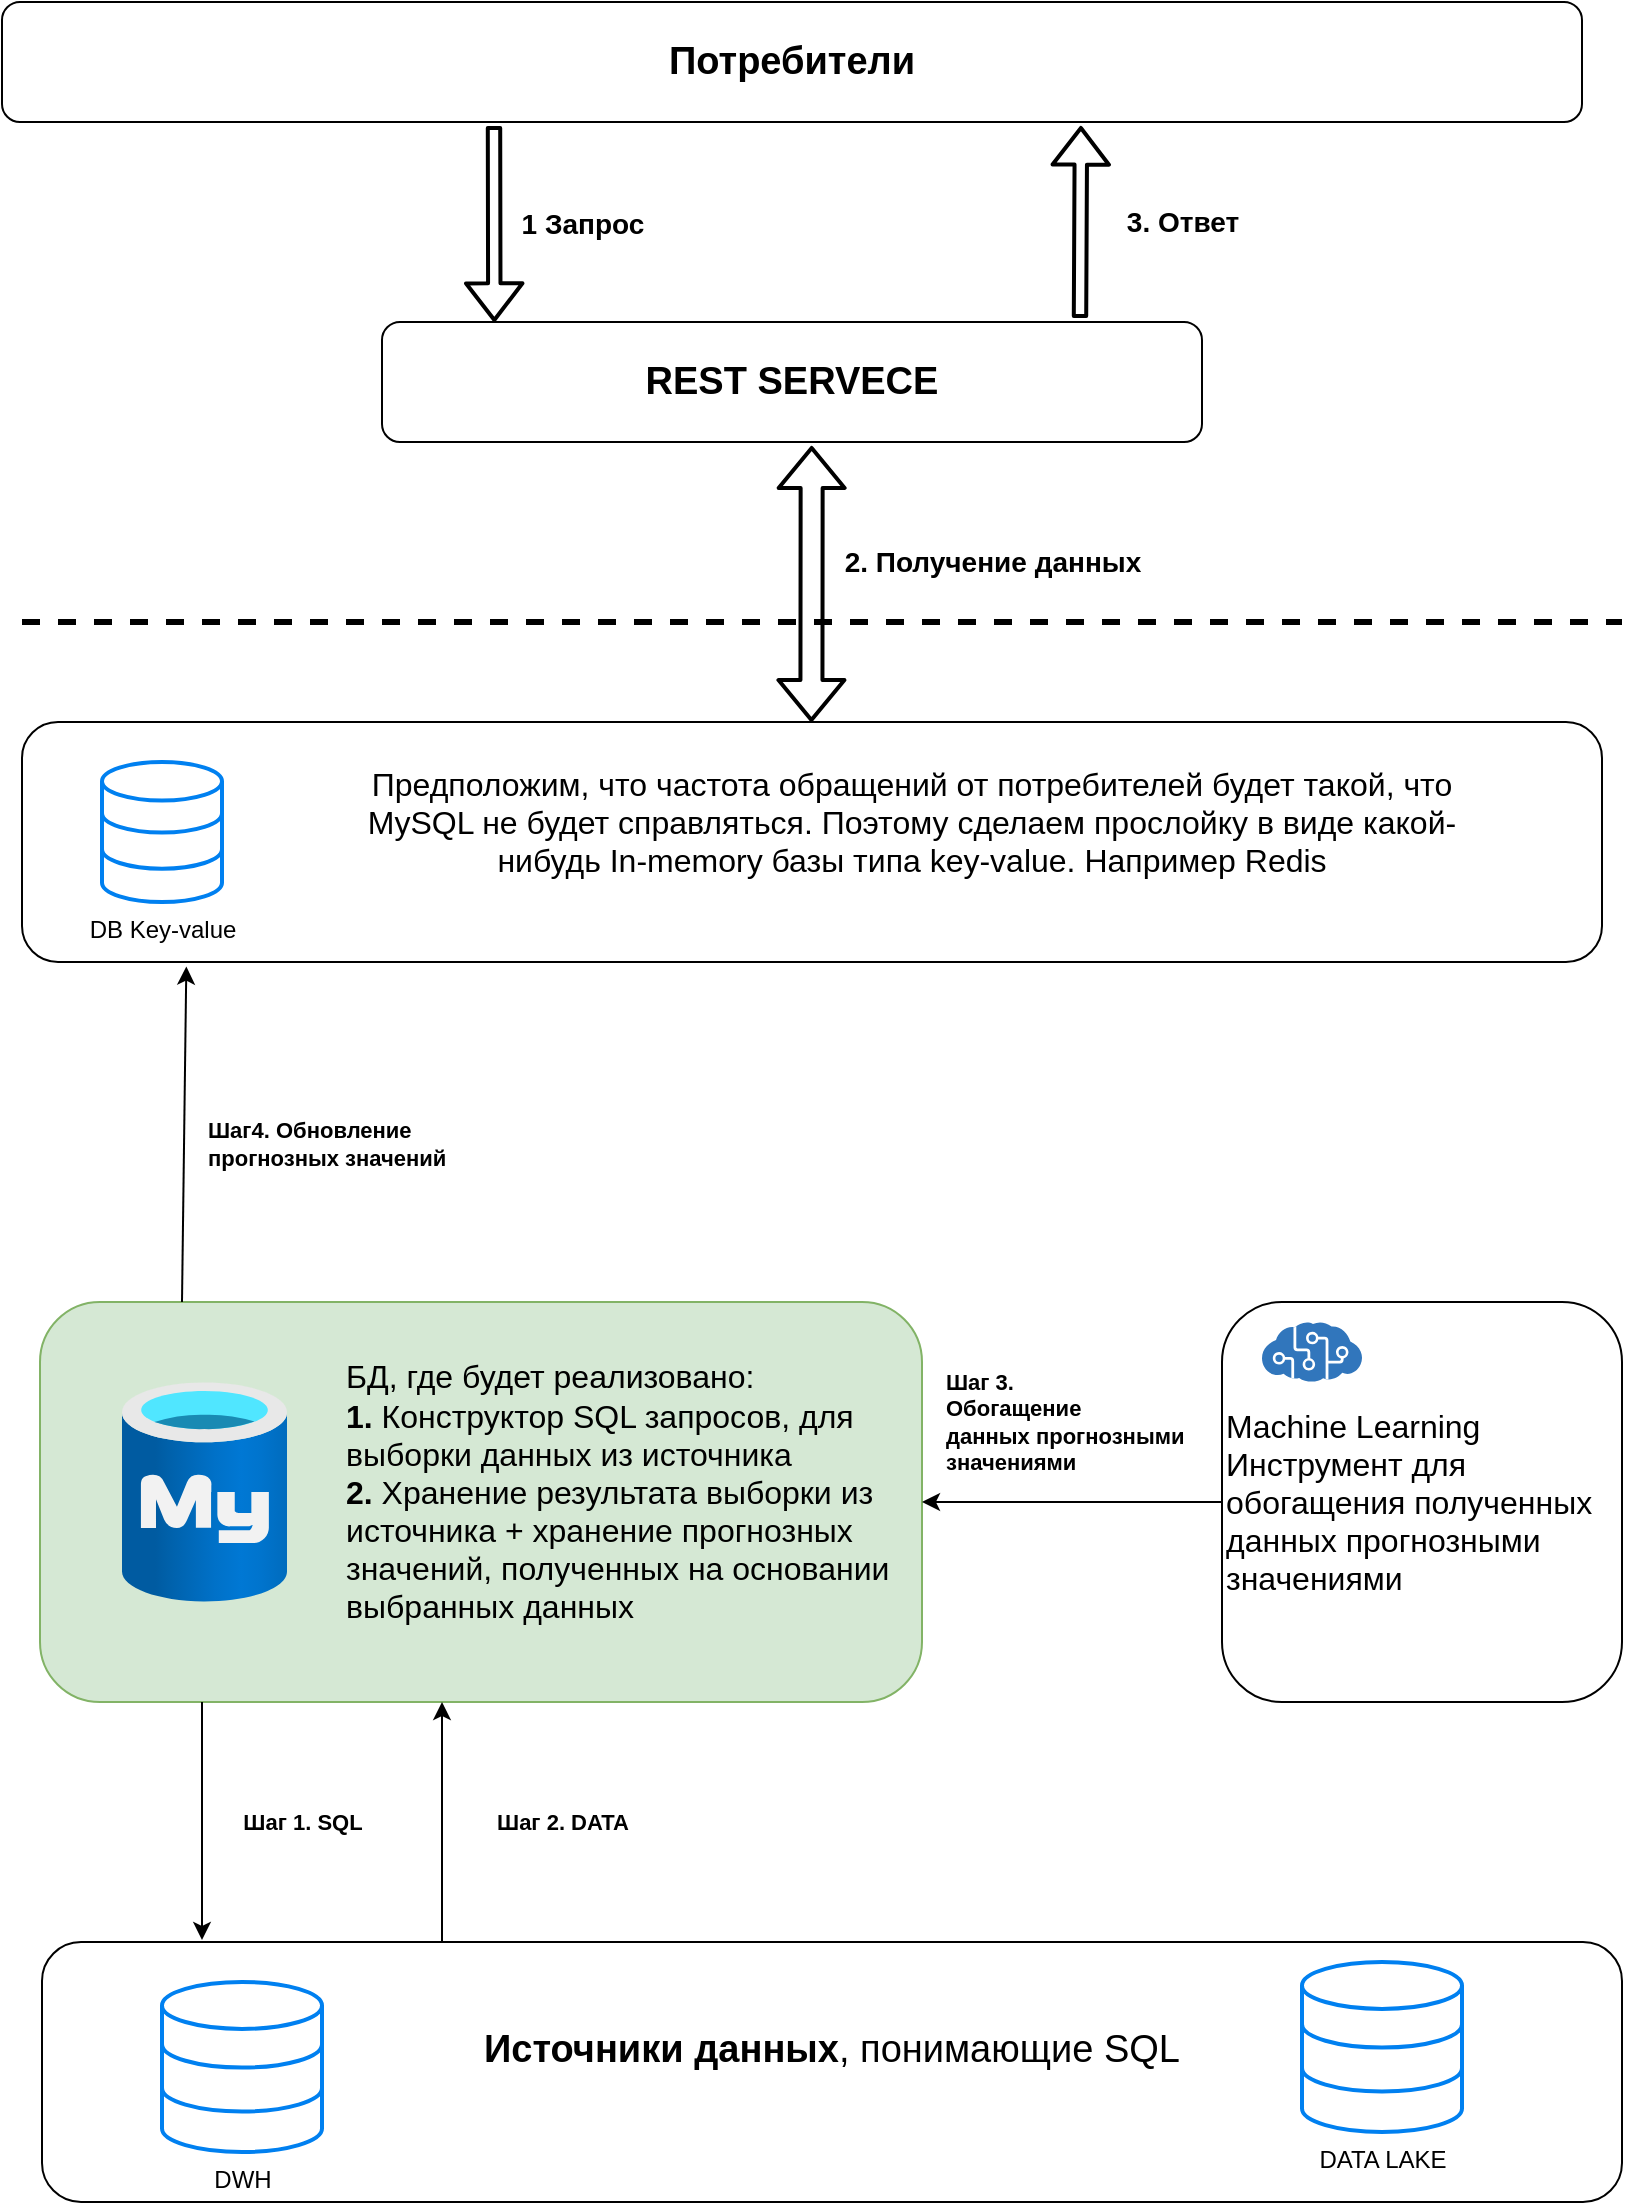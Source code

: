 <mxfile version="13.9.9" type="device"><diagram id="D4-6riICNjHukxY3IJbj" name="Страница 1"><mxGraphModel dx="2844" dy="1644" grid="1" gridSize="10" guides="1" tooltips="1" connect="1" arrows="1" fold="1" page="1" pageScale="1" pageWidth="827" pageHeight="1169" math="0" shadow="0"><root><mxCell id="0"/><mxCell id="1" parent="0"/><mxCell id="MftVKSH8pVGBpPQomZeS-22" value="" style="rounded=1;whiteSpace=wrap;html=1;" vertex="1" parent="1"><mxGeometry x="20" y="400" width="790" height="120" as="geometry"/></mxCell><mxCell id="MftVKSH8pVGBpPQomZeS-19" value="&lt;div style=&quot;font-size: 16px&quot;&gt;&lt;font style=&quot;font-size: 16px&quot;&gt;Machine Learning&lt;/font&gt;&lt;/div&gt;&lt;div style=&quot;font-size: 16px&quot;&gt;&lt;font style=&quot;font-size: 16px&quot;&gt;Инструмент для обогащения полученных данных прогнозными значениями&lt;/font&gt;&lt;/div&gt;" style="rounded=1;whiteSpace=wrap;html=1;align=left;" vertex="1" parent="1"><mxGeometry x="620" y="690" width="200" height="200" as="geometry"/></mxCell><mxCell id="MftVKSH8pVGBpPQomZeS-9" value="" style="rounded=1;whiteSpace=wrap;html=1;fillColor=#d5e8d4;strokeColor=#82b366;" vertex="1" parent="1"><mxGeometry x="29" y="690" width="441" height="200" as="geometry"/></mxCell><mxCell id="MftVKSH8pVGBpPQomZeS-6" value="" style="aspect=fixed;html=1;points=[];align=center;image;fontSize=12;image=img/lib/mscae/Cognitive_Services.svg;" vertex="1" parent="1"><mxGeometry x="640" y="700" width="50" height="30" as="geometry"/></mxCell><mxCell id="MftVKSH8pVGBpPQomZeS-8" value="DB Key-value" style="html=1;verticalLabelPosition=bottom;align=center;labelBackgroundColor=#ffffff;verticalAlign=top;strokeWidth=2;strokeColor=#0080F0;shadow=0;dashed=0;shape=mxgraph.ios7.icons.data;" vertex="1" parent="1"><mxGeometry x="60" y="420" width="60" height="70" as="geometry"/></mxCell><mxCell id="MftVKSH8pVGBpPQomZeS-13" value="&lt;font style=&quot;font-size: 19px&quot;&gt;&lt;b&gt;Источники&lt;/b&gt; &lt;b&gt;данных&lt;/b&gt;, понимающие SQL&lt;br&gt;&lt;br&gt;&lt;/font&gt;" style="rounded=1;whiteSpace=wrap;html=1;" vertex="1" parent="1"><mxGeometry x="30" y="1010" width="790" height="130" as="geometry"/></mxCell><mxCell id="MftVKSH8pVGBpPQomZeS-7" value="DWH" style="html=1;verticalLabelPosition=bottom;align=center;labelBackgroundColor=#ffffff;verticalAlign=top;strokeWidth=2;strokeColor=#0080F0;shadow=0;dashed=0;shape=mxgraph.ios7.icons.data;" vertex="1" parent="1"><mxGeometry x="90" y="1030" width="80" height="85" as="geometry"/></mxCell><mxCell id="MftVKSH8pVGBpPQomZeS-14" value="DATA LAKE" style="html=1;verticalLabelPosition=bottom;align=center;labelBackgroundColor=#ffffff;verticalAlign=top;strokeWidth=2;strokeColor=#0080F0;shadow=0;dashed=0;shape=mxgraph.ios7.icons.data;" vertex="1" parent="1"><mxGeometry x="660" y="1020" width="80" height="85" as="geometry"/></mxCell><mxCell id="MftVKSH8pVGBpPQomZeS-15" value="" style="aspect=fixed;html=1;points=[];align=center;image;fontSize=12;image=img/lib/azure2/databases/Azure_Database_MySQL_Server.svg;" vertex="1" parent="1"><mxGeometry x="70" y="730" width="82.5" height="110" as="geometry"/></mxCell><mxCell id="MftVKSH8pVGBpPQomZeS-16" value="&lt;font style=&quot;font-size: 16px&quot;&gt;БД, где будет реализовано:&lt;br&gt;&lt;b&gt;1.&lt;/b&gt; Конструктор SQL запросов, для выборки данных из источника&lt;br&gt;&lt;b&gt;2.&lt;/b&gt; Хранение результата выборки из источника + хранение прогнозных значений, полученных на основании выбранных данных&lt;/font&gt;" style="text;html=1;strokeColor=none;fillColor=none;align=left;verticalAlign=middle;whiteSpace=wrap;rounded=0;" vertex="1" parent="1"><mxGeometry x="180" y="707.5" width="280" height="155" as="geometry"/></mxCell><mxCell id="MftVKSH8pVGBpPQomZeS-17" value="&lt;b&gt;Шаг 1. SQL&lt;/b&gt;" style="endArrow=classic;html=1;" edge="1" parent="1"><mxGeometry x="0.008" y="50" width="50" height="50" relative="1" as="geometry"><mxPoint x="110" y="890" as="sourcePoint"/><mxPoint x="110" y="1009" as="targetPoint"/><mxPoint as="offset"/></mxGeometry></mxCell><mxCell id="MftVKSH8pVGBpPQomZeS-18" value="&lt;b&gt;Шаг 2. DATA&lt;/b&gt;" style="endArrow=classic;html=1;" edge="1" parent="1"><mxGeometry y="-60" width="50" height="50" relative="1" as="geometry"><mxPoint x="230" y="1010" as="sourcePoint"/><mxPoint x="230" y="890" as="targetPoint"/><mxPoint as="offset"/></mxGeometry></mxCell><mxCell id="MftVKSH8pVGBpPQomZeS-20" value="&lt;b&gt;Шаг 3. &lt;br&gt;Обогащение &lt;br&gt;данных прогнозными&lt;br&gt;значениями&lt;/b&gt;" style="endArrow=classic;html=1;exitX=0;exitY=0.5;exitDx=0;exitDy=0;entryX=1;entryY=0.5;entryDx=0;entryDy=0;align=left;" edge="1" parent="1" source="MftVKSH8pVGBpPQomZeS-19" target="MftVKSH8pVGBpPQomZeS-9"><mxGeometry x="0.867" y="-40" width="50" height="50" relative="1" as="geometry"><mxPoint x="530" y="790" as="sourcePoint"/><mxPoint x="580" y="740" as="targetPoint"/><mxPoint as="offset"/></mxGeometry></mxCell><mxCell id="MftVKSH8pVGBpPQomZeS-21" value="&lt;font style=&quot;font-size: 19px&quot;&gt;&lt;b&gt;Потребители&lt;/b&gt;&lt;/font&gt;" style="rounded=1;whiteSpace=wrap;html=1;" vertex="1" parent="1"><mxGeometry x="10" y="40" width="790" height="60" as="geometry"/></mxCell><mxCell id="MftVKSH8pVGBpPQomZeS-23" value="&lt;font style=&quot;font-size: 16px&quot;&gt;Предположим, что частота обращений от потребителей будет такой, что MySQL не будет справляться. Поэтому сделаем прослойку в виде какой-нибудь In-memory базы типа key-value. Например Redis&lt;/font&gt;" style="text;html=1;strokeColor=none;fillColor=none;align=center;verticalAlign=middle;whiteSpace=wrap;rounded=0;" vertex="1" parent="1"><mxGeometry x="180" y="420" width="570" height="60" as="geometry"/></mxCell><mxCell id="MftVKSH8pVGBpPQomZeS-24" value="" style="endArrow=classic;html=1;entryX=0.104;entryY=1.019;entryDx=0;entryDy=0;entryPerimeter=0;exitX=0.161;exitY=0;exitDx=0;exitDy=0;exitPerimeter=0;" edge="1" parent="1" source="MftVKSH8pVGBpPQomZeS-9" target="MftVKSH8pVGBpPQomZeS-22"><mxGeometry width="50" height="50" relative="1" as="geometry"><mxPoint x="120" y="680" as="sourcePoint"/><mxPoint x="170" y="600" as="targetPoint"/></mxGeometry></mxCell><mxCell id="MftVKSH8pVGBpPQomZeS-25" value="&lt;b&gt;Шаг4. Обновление &lt;br&gt;прогнозных значений&lt;/b&gt;" style="edgeLabel;html=1;align=left;verticalAlign=middle;resizable=0;points=[];" vertex="1" connectable="0" parent="MftVKSH8pVGBpPQomZeS-24"><mxGeometry x="0.172" y="1" relative="1" as="geometry"><mxPoint x="10.98" y="18.83" as="offset"/></mxGeometry></mxCell><mxCell id="MftVKSH8pVGBpPQomZeS-26" value="&lt;font style=&quot;font-size: 19px&quot;&gt;&lt;b&gt;REST SERVECE&lt;/b&gt;&lt;/font&gt;" style="rounded=1;whiteSpace=wrap;html=1;" vertex="1" parent="1"><mxGeometry x="200" y="200" width="410" height="60" as="geometry"/></mxCell><mxCell id="MftVKSH8pVGBpPQomZeS-27" value="" style="endArrow=none;dashed=1;html=1;strokeWidth=3;" edge="1" parent="1"><mxGeometry width="50" height="50" relative="1" as="geometry"><mxPoint x="20" y="350" as="sourcePoint"/><mxPoint x="820" y="350" as="targetPoint"/></mxGeometry></mxCell><mxCell id="MftVKSH8pVGBpPQomZeS-29" value="" style="shape=flexArrow;endArrow=classic;html=1;strokeWidth=2;width=5.2;endSize=5.44;entryX=0.137;entryY=0;entryDx=0;entryDy=0;entryPerimeter=0;" edge="1" parent="1" target="MftVKSH8pVGBpPQomZeS-26"><mxGeometry width="50" height="50" relative="1" as="geometry"><mxPoint x="256" y="102" as="sourcePoint"/><mxPoint x="340" y="130" as="targetPoint"/></mxGeometry></mxCell><mxCell id="MftVKSH8pVGBpPQomZeS-33" value="&lt;font style=&quot;font-size: 14px&quot;&gt;&lt;b&gt;1 Запрос&lt;/b&gt;&lt;/font&gt;" style="edgeLabel;html=1;align=center;verticalAlign=middle;resizable=0;points=[];" vertex="1" connectable="0" parent="MftVKSH8pVGBpPQomZeS-29"><mxGeometry x="-0.347" y="3" relative="1" as="geometry"><mxPoint x="40.95" y="16.34" as="offset"/></mxGeometry></mxCell><mxCell id="MftVKSH8pVGBpPQomZeS-30" value="&lt;font style=&quot;font-size: 14px&quot;&gt;&lt;b&gt;3. Ответ&lt;/b&gt;&lt;/font&gt;" style="shape=flexArrow;endArrow=classic;html=1;strokeWidth=2;width=5.2;endSize=5.44;entryX=0.639;entryY=1.033;entryDx=0;entryDy=0;entryPerimeter=0;" edge="1" parent="1"><mxGeometry x="0.005" y="-51" width="50" height="50" relative="1" as="geometry"><mxPoint x="549" y="198" as="sourcePoint"/><mxPoint x="549.47" y="101.98" as="targetPoint"/><mxPoint as="offset"/></mxGeometry></mxCell><mxCell id="MftVKSH8pVGBpPQomZeS-32" value="" style="shape=flexArrow;endArrow=classic;startArrow=classic;html=1;strokeWidth=2;entryX=0.524;entryY=1.033;entryDx=0;entryDy=0;entryPerimeter=0;exitX=0.449;exitY=0;exitDx=0;exitDy=0;exitPerimeter=0;" edge="1" parent="1" target="MftVKSH8pVGBpPQomZeS-26"><mxGeometry width="50" height="50" relative="1" as="geometry"><mxPoint x="414.71" y="400" as="sourcePoint"/><mxPoint x="440" y="280" as="targetPoint"/></mxGeometry></mxCell><mxCell id="MftVKSH8pVGBpPQomZeS-34" value="&lt;font style=&quot;font-size: 14px&quot;&gt;&lt;b&gt;2. Получение данных&lt;/b&gt;&lt;/font&gt;" style="edgeLabel;html=1;align=center;verticalAlign=middle;resizable=0;points=[];" vertex="1" connectable="0" parent="MftVKSH8pVGBpPQomZeS-32"><mxGeometry x="0.089" y="-5" relative="1" as="geometry"><mxPoint x="85.22" y="-5" as="offset"/></mxGeometry></mxCell></root></mxGraphModel></diagram></mxfile>